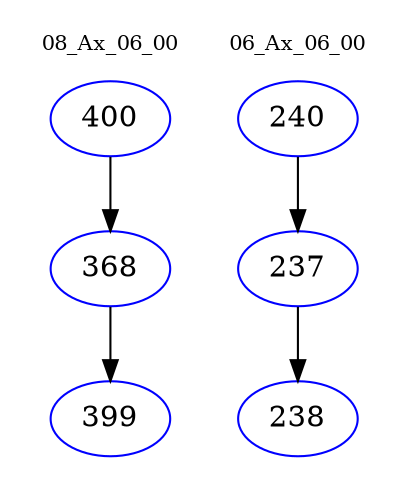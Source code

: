 digraph{
subgraph cluster_0 {
color = white
label = "08_Ax_06_00";
fontsize=10;
T0_400 [label="400", color="blue"]
T0_400 -> T0_368 [color="black"]
T0_368 [label="368", color="blue"]
T0_368 -> T0_399 [color="black"]
T0_399 [label="399", color="blue"]
}
subgraph cluster_1 {
color = white
label = "06_Ax_06_00";
fontsize=10;
T1_240 [label="240", color="blue"]
T1_240 -> T1_237 [color="black"]
T1_237 [label="237", color="blue"]
T1_237 -> T1_238 [color="black"]
T1_238 [label="238", color="blue"]
}
}
